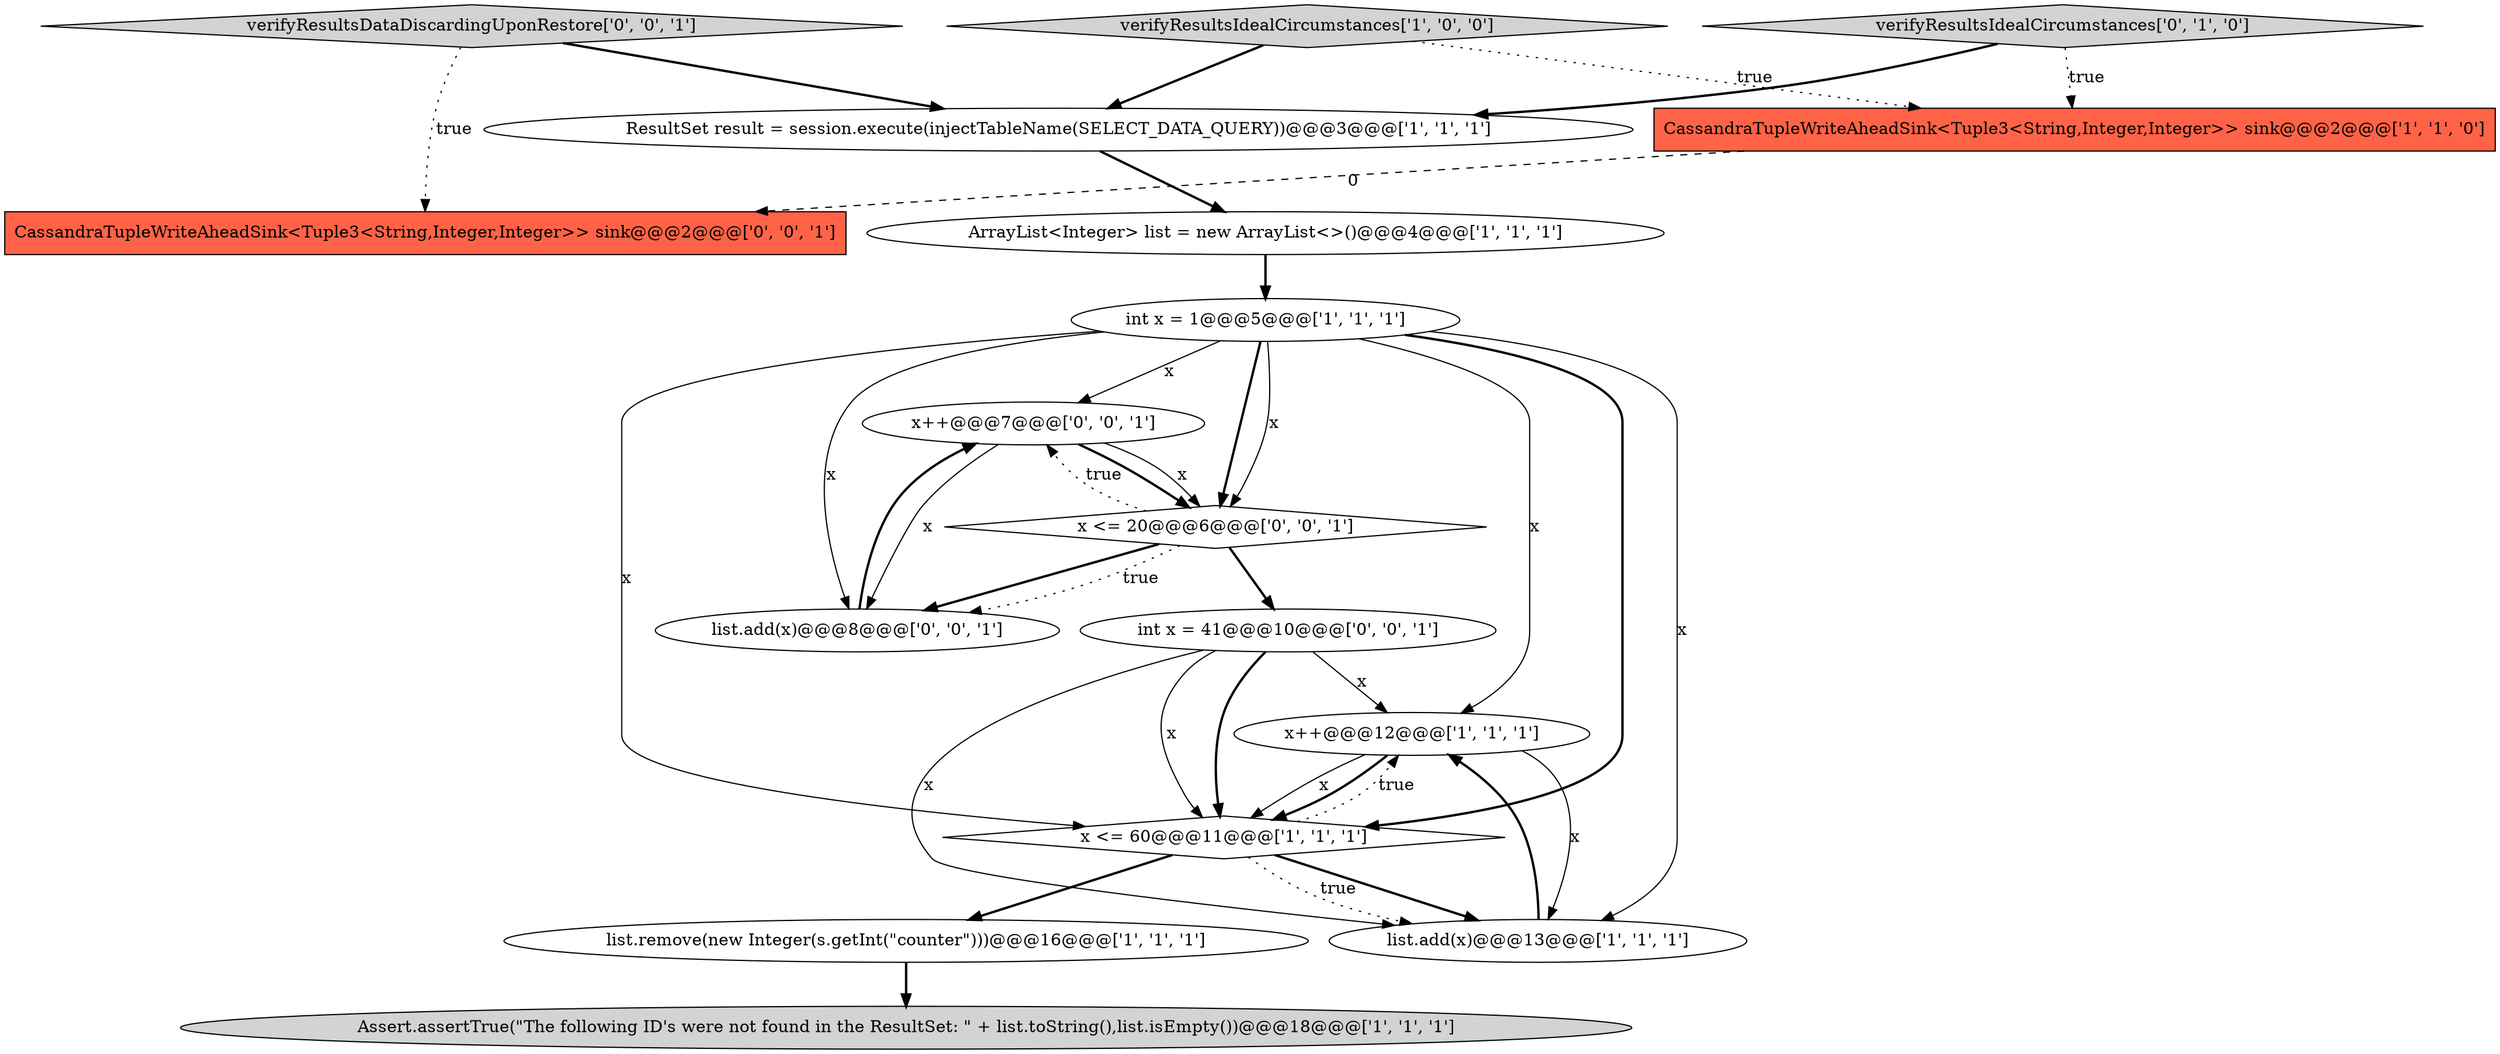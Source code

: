 digraph {
11 [style = filled, label = "int x = 41@@@10@@@['0', '0', '1']", fillcolor = white, shape = ellipse image = "AAA0AAABBB3BBB"];
15 [style = filled, label = "verifyResultsDataDiscardingUponRestore['0', '0', '1']", fillcolor = lightgray, shape = diamond image = "AAA0AAABBB3BBB"];
4 [style = filled, label = "Assert.assertTrue(\"The following ID's were not found in the ResultSet: \" + list.toString(),list.isEmpty())@@@18@@@['1', '1', '1']", fillcolor = lightgray, shape = ellipse image = "AAA0AAABBB1BBB"];
0 [style = filled, label = "x++@@@12@@@['1', '1', '1']", fillcolor = white, shape = ellipse image = "AAA0AAABBB1BBB"];
5 [style = filled, label = "verifyResultsIdealCircumstances['1', '0', '0']", fillcolor = lightgray, shape = diamond image = "AAA0AAABBB1BBB"];
6 [style = filled, label = "ArrayList<Integer> list = new ArrayList<>()@@@4@@@['1', '1', '1']", fillcolor = white, shape = ellipse image = "AAA0AAABBB1BBB"];
13 [style = filled, label = "x++@@@7@@@['0', '0', '1']", fillcolor = white, shape = ellipse image = "AAA0AAABBB3BBB"];
8 [style = filled, label = "x <= 60@@@11@@@['1', '1', '1']", fillcolor = white, shape = diamond image = "AAA0AAABBB1BBB"];
1 [style = filled, label = "CassandraTupleWriteAheadSink<Tuple3<String,Integer,Integer>> sink@@@2@@@['1', '1', '0']", fillcolor = tomato, shape = box image = "AAA0AAABBB1BBB"];
3 [style = filled, label = "list.add(x)@@@13@@@['1', '1', '1']", fillcolor = white, shape = ellipse image = "AAA0AAABBB1BBB"];
7 [style = filled, label = "ResultSet result = session.execute(injectTableName(SELECT_DATA_QUERY))@@@3@@@['1', '1', '1']", fillcolor = white, shape = ellipse image = "AAA0AAABBB1BBB"];
10 [style = filled, label = "verifyResultsIdealCircumstances['0', '1', '0']", fillcolor = lightgray, shape = diamond image = "AAA0AAABBB2BBB"];
12 [style = filled, label = "x <= 20@@@6@@@['0', '0', '1']", fillcolor = white, shape = diamond image = "AAA0AAABBB3BBB"];
14 [style = filled, label = "list.add(x)@@@8@@@['0', '0', '1']", fillcolor = white, shape = ellipse image = "AAA0AAABBB3BBB"];
16 [style = filled, label = "CassandraTupleWriteAheadSink<Tuple3<String,Integer,Integer>> sink@@@2@@@['0', '0', '1']", fillcolor = tomato, shape = box image = "AAA0AAABBB3BBB"];
9 [style = filled, label = "list.remove(new Integer(s.getInt(\"counter\")))@@@16@@@['1', '1', '1']", fillcolor = white, shape = ellipse image = "AAA0AAABBB1BBB"];
2 [style = filled, label = "int x = 1@@@5@@@['1', '1', '1']", fillcolor = white, shape = ellipse image = "AAA0AAABBB1BBB"];
11->8 [style = solid, label="x"];
15->7 [style = bold, label=""];
0->3 [style = solid, label="x"];
9->4 [style = bold, label=""];
5->1 [style = dotted, label="true"];
8->3 [style = bold, label=""];
12->11 [style = bold, label=""];
0->8 [style = solid, label="x"];
15->16 [style = dotted, label="true"];
10->7 [style = bold, label=""];
2->0 [style = solid, label="x"];
8->3 [style = dotted, label="true"];
2->12 [style = bold, label=""];
3->0 [style = bold, label=""];
13->14 [style = solid, label="x"];
11->3 [style = solid, label="x"];
6->2 [style = bold, label=""];
2->13 [style = solid, label="x"];
12->14 [style = dotted, label="true"];
2->3 [style = solid, label="x"];
12->13 [style = dotted, label="true"];
13->12 [style = bold, label=""];
2->8 [style = solid, label="x"];
2->12 [style = solid, label="x"];
1->16 [style = dashed, label="0"];
7->6 [style = bold, label=""];
12->14 [style = bold, label=""];
0->8 [style = bold, label=""];
8->9 [style = bold, label=""];
5->7 [style = bold, label=""];
11->8 [style = bold, label=""];
8->0 [style = dotted, label="true"];
10->1 [style = dotted, label="true"];
14->13 [style = bold, label=""];
13->12 [style = solid, label="x"];
11->0 [style = solid, label="x"];
2->8 [style = bold, label=""];
2->14 [style = solid, label="x"];
}
